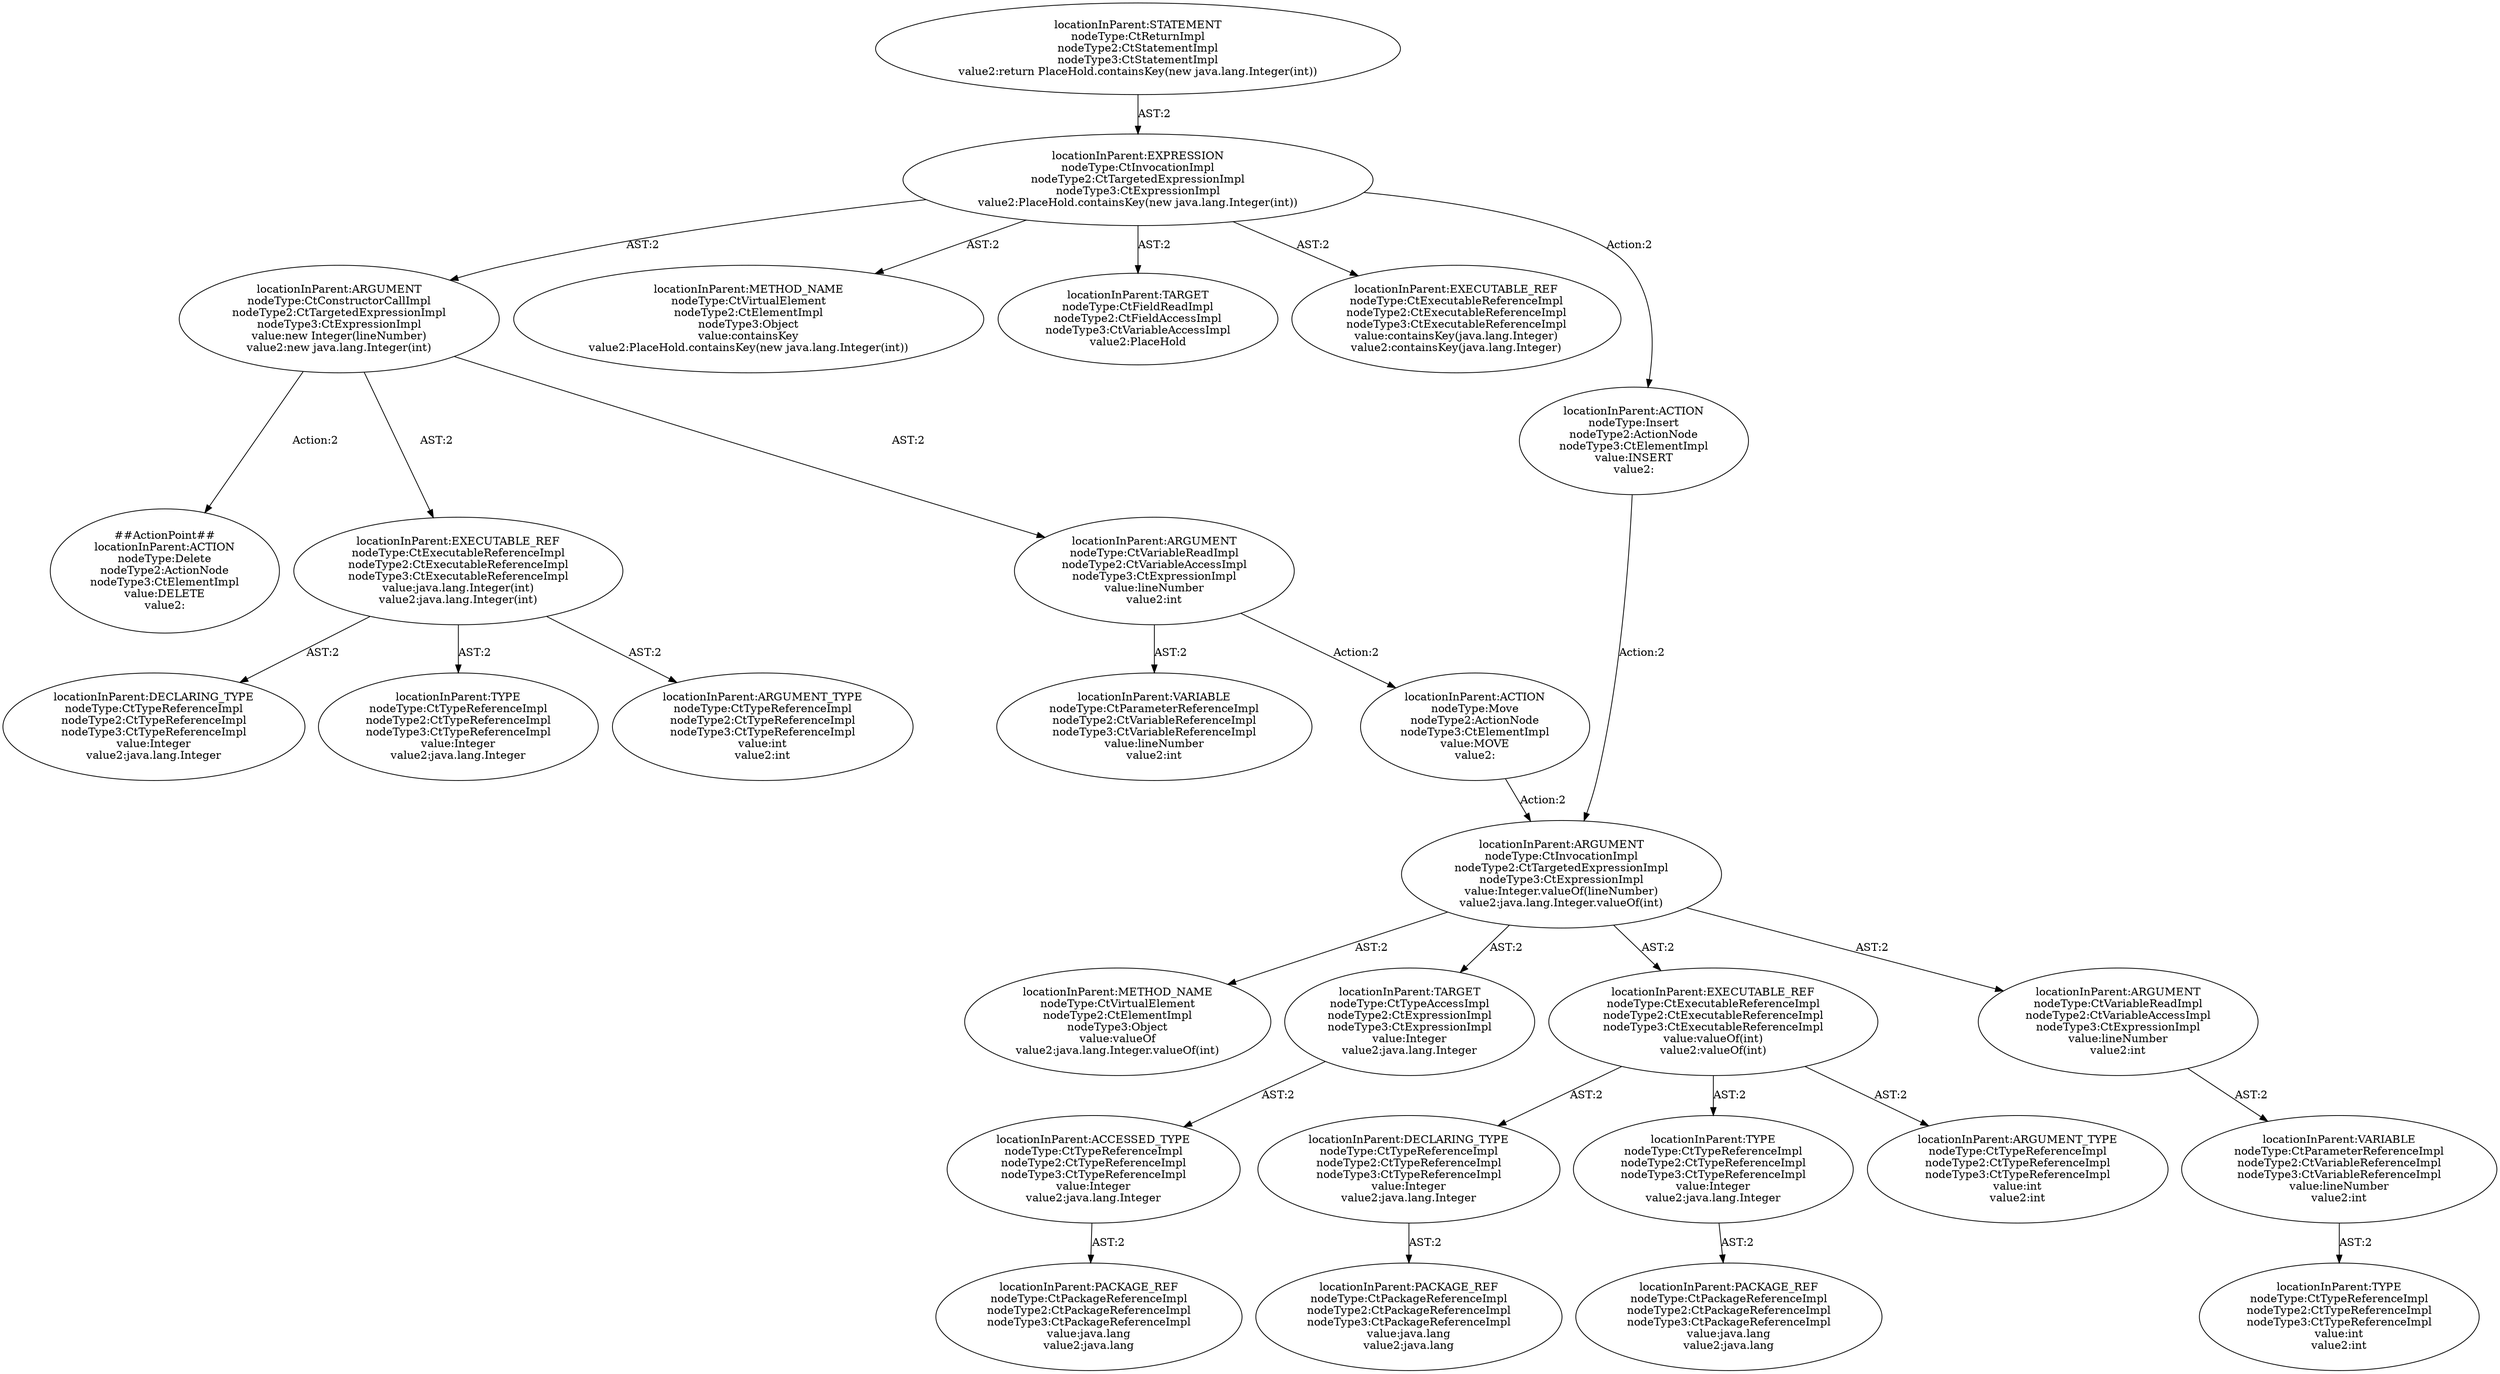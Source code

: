digraph "Pattern" {
0 [label="##ActionPoint##
locationInParent:ACTION
nodeType:Delete
nodeType2:ActionNode
nodeType3:CtElementImpl
value:DELETE
value2:" shape=ellipse]
1 [label="locationInParent:ARGUMENT
nodeType:CtConstructorCallImpl
nodeType2:CtTargetedExpressionImpl
nodeType3:CtExpressionImpl
value:new Integer(lineNumber)
value2:new java.lang.Integer(int)" shape=ellipse]
2 [label="locationInParent:EXPRESSION
nodeType:CtInvocationImpl
nodeType2:CtTargetedExpressionImpl
nodeType3:CtExpressionImpl
value2:PlaceHold.containsKey(new java.lang.Integer(int))" shape=ellipse]
3 [label="locationInParent:STATEMENT
nodeType:CtReturnImpl
nodeType2:CtStatementImpl
nodeType3:CtStatementImpl
value2:return PlaceHold.containsKey(new java.lang.Integer(int))" shape=ellipse]
4 [label="locationInParent:METHOD_NAME
nodeType:CtVirtualElement
nodeType2:CtElementImpl
nodeType3:Object
value:containsKey
value2:PlaceHold.containsKey(new java.lang.Integer(int))" shape=ellipse]
5 [label="locationInParent:TARGET
nodeType:CtFieldReadImpl
nodeType2:CtFieldAccessImpl
nodeType3:CtVariableAccessImpl
value2:PlaceHold" shape=ellipse]
6 [label="locationInParent:EXECUTABLE_REF
nodeType:CtExecutableReferenceImpl
nodeType2:CtExecutableReferenceImpl
nodeType3:CtExecutableReferenceImpl
value:containsKey(java.lang.Integer)
value2:containsKey(java.lang.Integer)" shape=ellipse]
7 [label="locationInParent:ACTION
nodeType:Insert
nodeType2:ActionNode
nodeType3:CtElementImpl
value:INSERT
value2:" shape=ellipse]
8 [label="locationInParent:ARGUMENT
nodeType:CtInvocationImpl
nodeType2:CtTargetedExpressionImpl
nodeType3:CtExpressionImpl
value:Integer.valueOf(lineNumber)
value2:java.lang.Integer.valueOf(int)" shape=ellipse]
9 [label="locationInParent:METHOD_NAME
nodeType:CtVirtualElement
nodeType2:CtElementImpl
nodeType3:Object
value:valueOf
value2:java.lang.Integer.valueOf(int)" shape=ellipse]
10 [label="locationInParent:TARGET
nodeType:CtTypeAccessImpl
nodeType2:CtExpressionImpl
nodeType3:CtExpressionImpl
value:Integer
value2:java.lang.Integer" shape=ellipse]
11 [label="locationInParent:ACCESSED_TYPE
nodeType:CtTypeReferenceImpl
nodeType2:CtTypeReferenceImpl
nodeType3:CtTypeReferenceImpl
value:Integer
value2:java.lang.Integer" shape=ellipse]
12 [label="locationInParent:PACKAGE_REF
nodeType:CtPackageReferenceImpl
nodeType2:CtPackageReferenceImpl
nodeType3:CtPackageReferenceImpl
value:java.lang
value2:java.lang" shape=ellipse]
13 [label="locationInParent:EXECUTABLE_REF
nodeType:CtExecutableReferenceImpl
nodeType2:CtExecutableReferenceImpl
nodeType3:CtExecutableReferenceImpl
value:valueOf(int)
value2:valueOf(int)" shape=ellipse]
14 [label="locationInParent:DECLARING_TYPE
nodeType:CtTypeReferenceImpl
nodeType2:CtTypeReferenceImpl
nodeType3:CtTypeReferenceImpl
value:Integer
value2:java.lang.Integer" shape=ellipse]
15 [label="locationInParent:PACKAGE_REF
nodeType:CtPackageReferenceImpl
nodeType2:CtPackageReferenceImpl
nodeType3:CtPackageReferenceImpl
value:java.lang
value2:java.lang" shape=ellipse]
16 [label="locationInParent:TYPE
nodeType:CtTypeReferenceImpl
nodeType2:CtTypeReferenceImpl
nodeType3:CtTypeReferenceImpl
value:Integer
value2:java.lang.Integer" shape=ellipse]
17 [label="locationInParent:PACKAGE_REF
nodeType:CtPackageReferenceImpl
nodeType2:CtPackageReferenceImpl
nodeType3:CtPackageReferenceImpl
value:java.lang
value2:java.lang" shape=ellipse]
18 [label="locationInParent:ARGUMENT_TYPE
nodeType:CtTypeReferenceImpl
nodeType2:CtTypeReferenceImpl
nodeType3:CtTypeReferenceImpl
value:int
value2:int" shape=ellipse]
19 [label="locationInParent:ARGUMENT
nodeType:CtVariableReadImpl
nodeType2:CtVariableAccessImpl
nodeType3:CtExpressionImpl
value:lineNumber
value2:int" shape=ellipse]
20 [label="locationInParent:VARIABLE
nodeType:CtParameterReferenceImpl
nodeType2:CtVariableReferenceImpl
nodeType3:CtVariableReferenceImpl
value:lineNumber
value2:int" shape=ellipse]
21 [label="locationInParent:TYPE
nodeType:CtTypeReferenceImpl
nodeType2:CtTypeReferenceImpl
nodeType3:CtTypeReferenceImpl
value:int
value2:int" shape=ellipse]
22 [label="locationInParent:EXECUTABLE_REF
nodeType:CtExecutableReferenceImpl
nodeType2:CtExecutableReferenceImpl
nodeType3:CtExecutableReferenceImpl
value:java.lang.Integer(int)
value2:java.lang.Integer(int)" shape=ellipse]
23 [label="locationInParent:DECLARING_TYPE
nodeType:CtTypeReferenceImpl
nodeType2:CtTypeReferenceImpl
nodeType3:CtTypeReferenceImpl
value:Integer
value2:java.lang.Integer" shape=ellipse]
24 [label="locationInParent:TYPE
nodeType:CtTypeReferenceImpl
nodeType2:CtTypeReferenceImpl
nodeType3:CtTypeReferenceImpl
value:Integer
value2:java.lang.Integer" shape=ellipse]
25 [label="locationInParent:ARGUMENT_TYPE
nodeType:CtTypeReferenceImpl
nodeType2:CtTypeReferenceImpl
nodeType3:CtTypeReferenceImpl
value:int
value2:int" shape=ellipse]
26 [label="locationInParent:ARGUMENT
nodeType:CtVariableReadImpl
nodeType2:CtVariableAccessImpl
nodeType3:CtExpressionImpl
value:lineNumber
value2:int" shape=ellipse]
27 [label="locationInParent:VARIABLE
nodeType:CtParameterReferenceImpl
nodeType2:CtVariableReferenceImpl
nodeType3:CtVariableReferenceImpl
value:lineNumber
value2:int" shape=ellipse]
28 [label="locationInParent:ACTION
nodeType:Move
nodeType2:ActionNode
nodeType3:CtElementImpl
value:MOVE
value2:" shape=ellipse]
1 -> 0 [label="Action:2"];
1 -> 22 [label="AST:2"];
1 -> 26 [label="AST:2"];
2 -> 1 [label="AST:2"];
2 -> 4 [label="AST:2"];
2 -> 5 [label="AST:2"];
2 -> 6 [label="AST:2"];
2 -> 7 [label="Action:2"];
3 -> 2 [label="AST:2"];
7 -> 8 [label="Action:2"];
8 -> 9 [label="AST:2"];
8 -> 10 [label="AST:2"];
8 -> 13 [label="AST:2"];
8 -> 19 [label="AST:2"];
10 -> 11 [label="AST:2"];
11 -> 12 [label="AST:2"];
13 -> 14 [label="AST:2"];
13 -> 16 [label="AST:2"];
13 -> 18 [label="AST:2"];
14 -> 15 [label="AST:2"];
16 -> 17 [label="AST:2"];
19 -> 20 [label="AST:2"];
20 -> 21 [label="AST:2"];
22 -> 23 [label="AST:2"];
22 -> 24 [label="AST:2"];
22 -> 25 [label="AST:2"];
26 -> 27 [label="AST:2"];
26 -> 28 [label="Action:2"];
28 -> 8 [label="Action:2"];
}